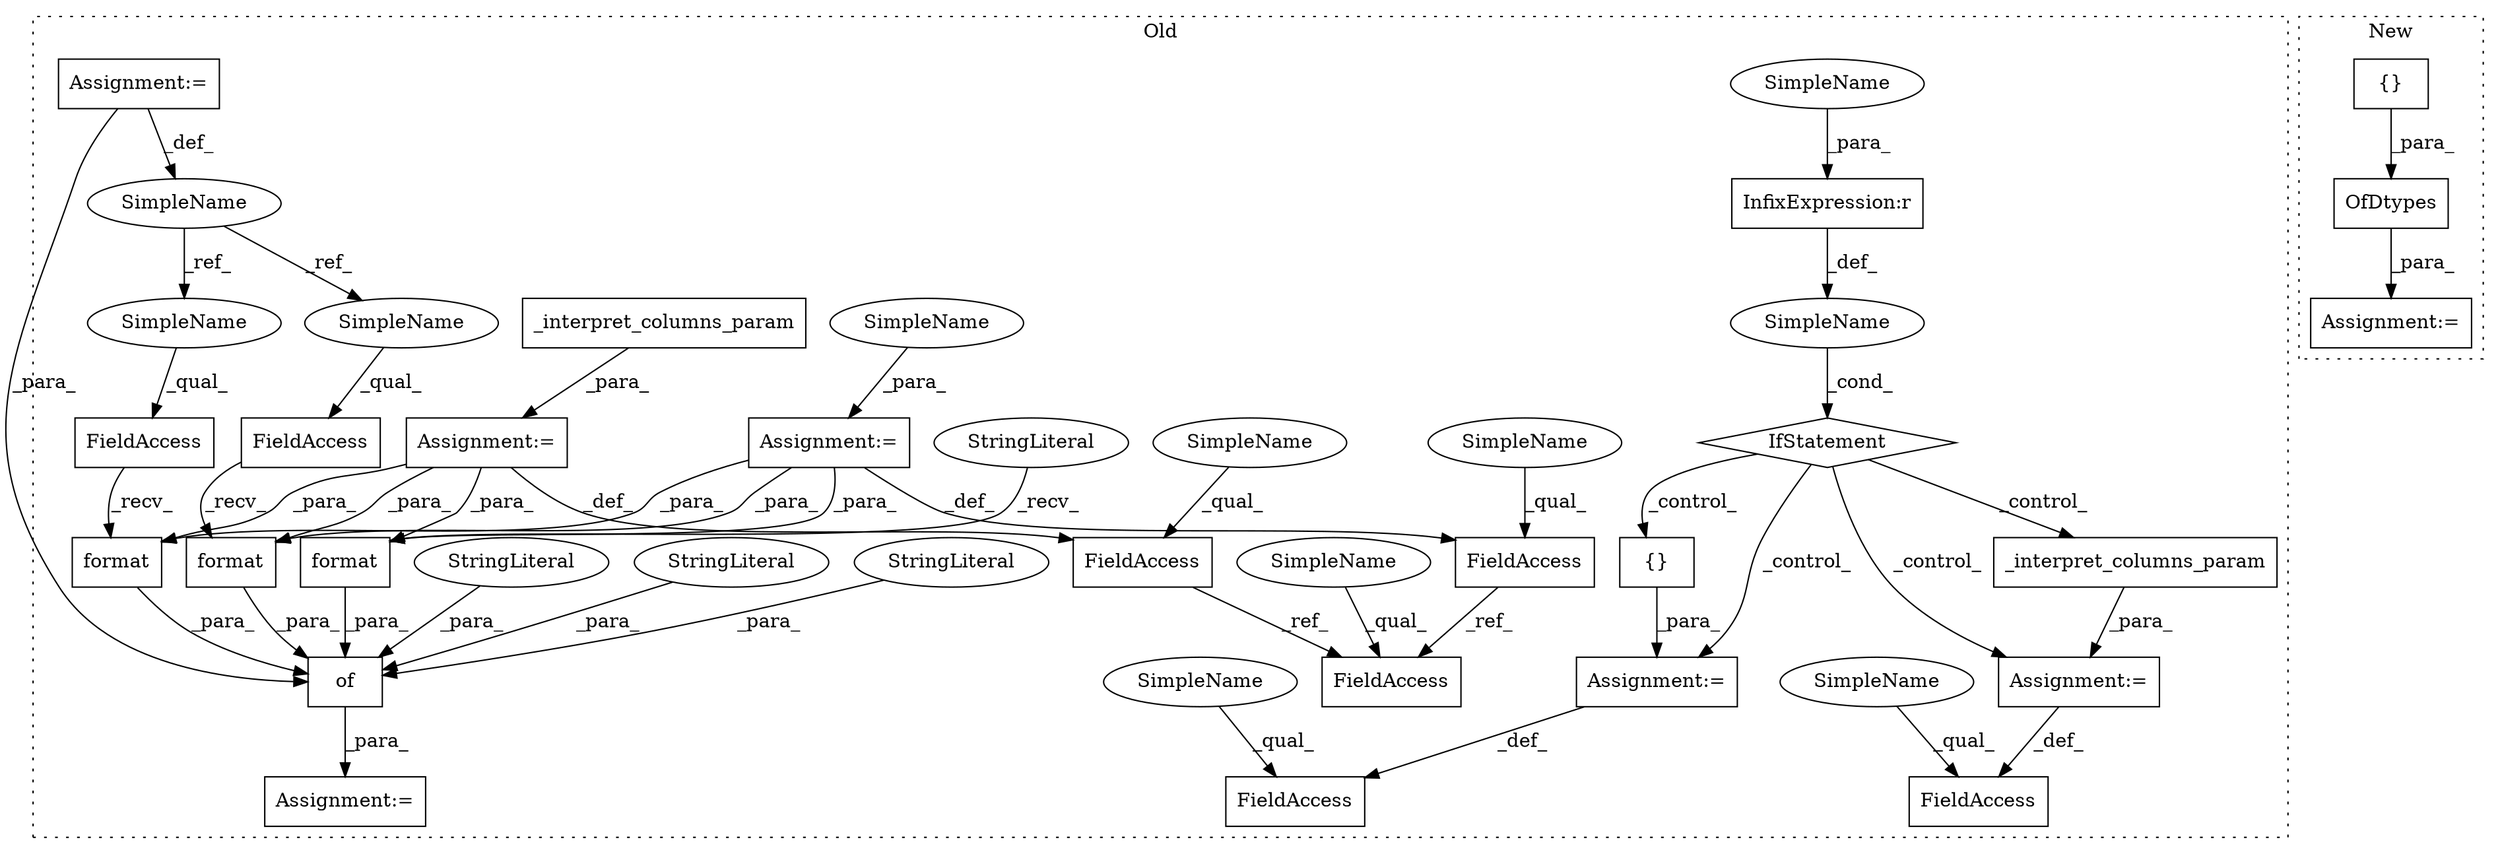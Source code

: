 digraph G {
subgraph cluster0 {
1 [label="{}" a="4" s="1049" l="2" shape="box"];
4 [label="SimpleName" a="42" s="" l="" shape="ellipse"];
5 [label="_interpret_columns_param" a="32" s="1095,1135" l="25,1" shape="box"];
6 [label="InfixExpression:r" a="27" s="992" l="4" shape="box"];
7 [label="FieldAccess" a="22" s="1073" l="21" shape="box"];
8 [label="FieldAccess" a="22" s="1010" l="21" shape="box"];
9 [label="FieldAccess" a="22" s="874" l="13" shape="box"];
10 [label="IfStatement" a="25" s="973,1000" l="4,2" shape="diamond"];
11 [label="Assignment:=" a="7" s="1031" l="1" shape="box"];
13 [label="Assignment:=" a="7" s="1094" l="1" shape="box"];
14 [label="Assignment:=" a="7" s="887" l="1" shape="box"];
15 [label="format" a="32" s="1377,1420" l="7,1" shape="box"];
16 [label="format" a="32" s="1290,1304" l="7,1" shape="box"];
17 [label="StringLiteral" a="45" s="1365" l="11" shape="ellipse"];
18 [label="format" a="32" s="1342,1356" l="7,1" shape="box"];
19 [label="FieldAccess" a="22" s="914" l="13" shape="box"];
20 [label="FieldAccess" a="22" s="1263" l="26" shape="box"];
21 [label="SimpleName" a="42" s="833" l="6" shape="ellipse"];
22 [label="FieldAccess" a="22" s="1315" l="26" shape="box"];
23 [label="FieldAccess" a="22" s="1215" l="13" shape="box"];
24 [label="_interpret_columns_param" a="32" s="928,960" l="25,1" shape="box"];
25 [label="of" a="32" s="1252,1421" l="3,1" shape="box"];
26 [label="StringLiteral" a="45" s="1358" l="6" shape="ellipse"];
27 [label="StringLiteral" a="45" s="1255" l="7" shape="ellipse"];
28 [label="StringLiteral" a="45" s="1306" l="8" shape="ellipse"];
29 [label="Assignment:=" a="7" s="1247" l="1" shape="box"];
30 [label="Assignment:=" a="7" s="833" l="6" shape="box"];
31 [label="Assignment:=" a="7" s="927" l="1" shape="box"];
32 [label="SimpleName" a="42" s="1215" l="4" shape="ellipse"];
33 [label="SimpleName" a="42" s="874" l="4" shape="ellipse"];
34 [label="SimpleName" a="42" s="914" l="4" shape="ellipse"];
35 [label="SimpleName" a="42" s="1010" l="4" shape="ellipse"];
36 [label="SimpleName" a="42" s="1073" l="4" shape="ellipse"];
37 [label="SimpleName" a="42" s="996" l="4" shape="ellipse"];
38 [label="SimpleName" a="42" s="888" l="4" shape="ellipse"];
39 [label="SimpleName" a="42" s="1263" l="6" shape="ellipse"];
40 [label="SimpleName" a="42" s="1315" l="6" shape="ellipse"];
label = "Old";
style="dotted";
}
subgraph cluster1 {
2 [label="OfDtypes" a="32" s="891,933" l="9,1" shape="box"];
3 [label="{}" a="4" s="912,932" l="1,1" shape="box"];
12 [label="Assignment:=" a="7" s="890" l="1" shape="box"];
label = "New";
style="dotted";
}
1 -> 11 [label="_para_"];
2 -> 12 [label="_para_"];
3 -> 2 [label="_para_"];
4 -> 10 [label="_cond_"];
5 -> 13 [label="_para_"];
6 -> 4 [label="_def_"];
9 -> 23 [label="_ref_"];
10 -> 13 [label="_control_"];
10 -> 11 [label="_control_"];
10 -> 5 [label="_control_"];
10 -> 1 [label="_control_"];
11 -> 8 [label="_def_"];
13 -> 7 [label="_def_"];
14 -> 15 [label="_para_"];
14 -> 9 [label="_def_"];
14 -> 16 [label="_para_"];
14 -> 18 [label="_para_"];
15 -> 25 [label="_para_"];
16 -> 25 [label="_para_"];
17 -> 15 [label="_recv_"];
18 -> 25 [label="_para_"];
19 -> 23 [label="_ref_"];
20 -> 16 [label="_recv_"];
21 -> 40 [label="_ref_"];
21 -> 39 [label="_ref_"];
22 -> 18 [label="_recv_"];
24 -> 31 [label="_para_"];
25 -> 29 [label="_para_"];
26 -> 25 [label="_para_"];
27 -> 25 [label="_para_"];
28 -> 25 [label="_para_"];
30 -> 21 [label="_def_"];
30 -> 25 [label="_para_"];
31 -> 18 [label="_para_"];
31 -> 19 [label="_def_"];
31 -> 15 [label="_para_"];
31 -> 16 [label="_para_"];
32 -> 23 [label="_qual_"];
33 -> 9 [label="_qual_"];
34 -> 19 [label="_qual_"];
35 -> 8 [label="_qual_"];
36 -> 7 [label="_qual_"];
37 -> 6 [label="_para_"];
38 -> 14 [label="_para_"];
39 -> 20 [label="_qual_"];
40 -> 22 [label="_qual_"];
}